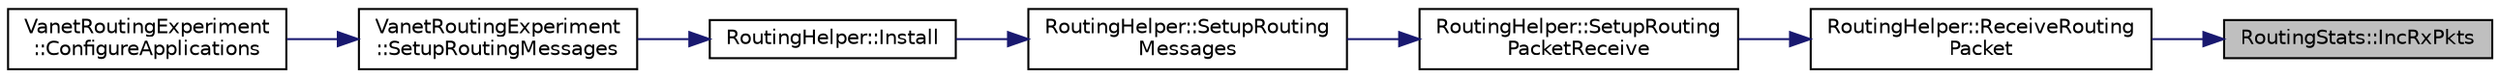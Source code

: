 digraph "RoutingStats::IncRxPkts"
{
 // LATEX_PDF_SIZE
  edge [fontname="Helvetica",fontsize="10",labelfontname="Helvetica",labelfontsize="10"];
  node [fontname="Helvetica",fontsize="10",shape=record];
  rankdir="RL";
  Node1 [label="RoutingStats::IncRxPkts",height=0.2,width=0.4,color="black", fillcolor="grey75", style="filled", fontcolor="black",tooltip="Increments the count of packets received."];
  Node1 -> Node2 [dir="back",color="midnightblue",fontsize="10",style="solid",fontname="Helvetica"];
  Node2 [label="RoutingHelper::ReceiveRouting\lPacket",height=0.2,width=0.4,color="black", fillcolor="white", style="filled",URL="$class_routing_helper.html#afeb815b9dad464539adb7197af8e412f",tooltip="Process a received routing packet."];
  Node2 -> Node3 [dir="back",color="midnightblue",fontsize="10",style="solid",fontname="Helvetica"];
  Node3 [label="RoutingHelper::SetupRouting\lPacketReceive",height=0.2,width=0.4,color="black", fillcolor="white", style="filled",URL="$class_routing_helper.html#a58fe834e212745d0f0dcb5909eb02dd8",tooltip="Sets up a routing packet for tranmission."];
  Node3 -> Node4 [dir="back",color="midnightblue",fontsize="10",style="solid",fontname="Helvetica"];
  Node4 [label="RoutingHelper::SetupRouting\lMessages",height=0.2,width=0.4,color="black", fillcolor="white", style="filled",URL="$class_routing_helper.html#a31236f0ad47519ab251f93b9fe13013a",tooltip="Sets up routing messages on the nodes and their interfaces."];
  Node4 -> Node5 [dir="back",color="midnightblue",fontsize="10",style="solid",fontname="Helvetica"];
  Node5 [label="RoutingHelper::Install",height=0.2,width=0.4,color="black", fillcolor="white", style="filled",URL="$class_routing_helper.html#aaf78f59b3e8259f18029a594acfc01b6",tooltip="Installs routing functionality on nodes and their devices and interfaces."];
  Node5 -> Node6 [dir="back",color="midnightblue",fontsize="10",style="solid",fontname="Helvetica"];
  Node6 [label="VanetRoutingExperiment\l::SetupRoutingMessages",height=0.2,width=0.4,color="black", fillcolor="white", style="filled",URL="$class_vanet_routing_experiment.html#a43acab75ab7e3ed90764af8e53d622e5",tooltip="Set up generation of packets to be routed through the vehicular network."];
  Node6 -> Node7 [dir="back",color="midnightblue",fontsize="10",style="solid",fontname="Helvetica"];
  Node7 [label="VanetRoutingExperiment\l::ConfigureApplications",height=0.2,width=0.4,color="black", fillcolor="white", style="filled",URL="$class_vanet_routing_experiment.html#ac9ec4394e60b165e355ddbe1eecc78fd",tooltip="Configure applications."];
}
